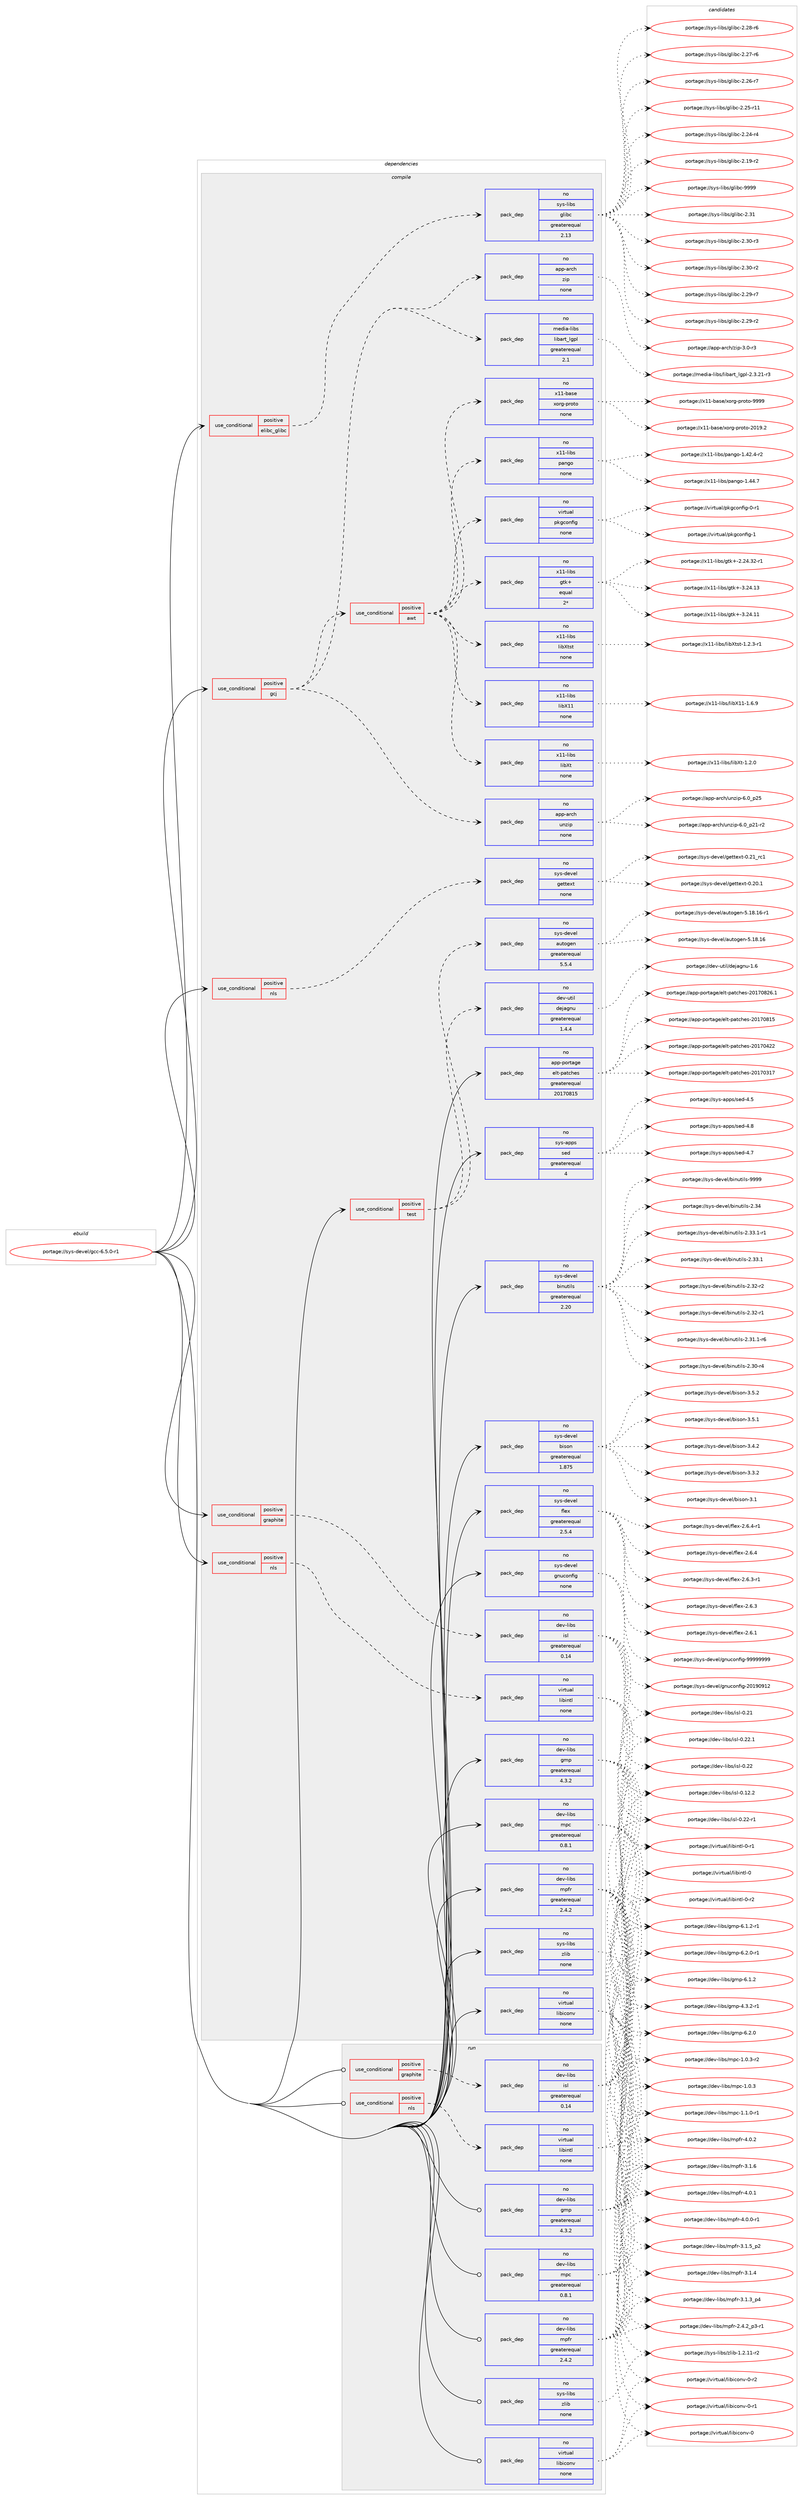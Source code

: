 digraph prolog {

# *************
# Graph options
# *************

newrank=true;
concentrate=true;
compound=true;
graph [rankdir=LR,fontname=Helvetica,fontsize=10,ranksep=1.5];#, ranksep=2.5, nodesep=0.2];
edge  [arrowhead=vee];
node  [fontname=Helvetica,fontsize=10];

# **********
# The ebuild
# **********

subgraph cluster_leftcol {
color=gray;
rank=same;
label=<<i>ebuild</i>>;
id [label="portage://sys-devel/gcc-6.5.0-r1", color=red, width=4, href="../sys-devel/gcc-6.5.0-r1.svg"];
}

# ****************
# The dependencies
# ****************

subgraph cluster_midcol {
color=gray;
label=<<i>dependencies</i>>;
subgraph cluster_compile {
fillcolor="#eeeeee";
style=filled;
label=<<i>compile</i>>;
subgraph cond10549 {
dependency52710 [label=<<TABLE BORDER="0" CELLBORDER="1" CELLSPACING="0" CELLPADDING="4"><TR><TD ROWSPAN="3" CELLPADDING="10">use_conditional</TD></TR><TR><TD>positive</TD></TR><TR><TD>elibc_glibc</TD></TR></TABLE>>, shape=none, color=red];
subgraph pack41032 {
dependency52711 [label=<<TABLE BORDER="0" CELLBORDER="1" CELLSPACING="0" CELLPADDING="4" WIDTH="220"><TR><TD ROWSPAN="6" CELLPADDING="30">pack_dep</TD></TR><TR><TD WIDTH="110">no</TD></TR><TR><TD>sys-libs</TD></TR><TR><TD>glibc</TD></TR><TR><TD>greaterequal</TD></TR><TR><TD>2.13</TD></TR></TABLE>>, shape=none, color=blue];
}
dependency52710:e -> dependency52711:w [weight=20,style="dashed",arrowhead="vee"];
}
id:e -> dependency52710:w [weight=20,style="solid",arrowhead="vee"];
subgraph cond10550 {
dependency52712 [label=<<TABLE BORDER="0" CELLBORDER="1" CELLSPACING="0" CELLPADDING="4"><TR><TD ROWSPAN="3" CELLPADDING="10">use_conditional</TD></TR><TR><TD>positive</TD></TR><TR><TD>gcj</TD></TR></TABLE>>, shape=none, color=red];
subgraph cond10551 {
dependency52713 [label=<<TABLE BORDER="0" CELLBORDER="1" CELLSPACING="0" CELLPADDING="4"><TR><TD ROWSPAN="3" CELLPADDING="10">use_conditional</TD></TR><TR><TD>positive</TD></TR><TR><TD>awt</TD></TR></TABLE>>, shape=none, color=red];
subgraph pack41033 {
dependency52714 [label=<<TABLE BORDER="0" CELLBORDER="1" CELLSPACING="0" CELLPADDING="4" WIDTH="220"><TR><TD ROWSPAN="6" CELLPADDING="30">pack_dep</TD></TR><TR><TD WIDTH="110">no</TD></TR><TR><TD>x11-base</TD></TR><TR><TD>xorg-proto</TD></TR><TR><TD>none</TD></TR><TR><TD></TD></TR></TABLE>>, shape=none, color=blue];
}
dependency52713:e -> dependency52714:w [weight=20,style="dashed",arrowhead="vee"];
subgraph pack41034 {
dependency52715 [label=<<TABLE BORDER="0" CELLBORDER="1" CELLSPACING="0" CELLPADDING="4" WIDTH="220"><TR><TD ROWSPAN="6" CELLPADDING="30">pack_dep</TD></TR><TR><TD WIDTH="110">no</TD></TR><TR><TD>x11-libs</TD></TR><TR><TD>libXt</TD></TR><TR><TD>none</TD></TR><TR><TD></TD></TR></TABLE>>, shape=none, color=blue];
}
dependency52713:e -> dependency52715:w [weight=20,style="dashed",arrowhead="vee"];
subgraph pack41035 {
dependency52716 [label=<<TABLE BORDER="0" CELLBORDER="1" CELLSPACING="0" CELLPADDING="4" WIDTH="220"><TR><TD ROWSPAN="6" CELLPADDING="30">pack_dep</TD></TR><TR><TD WIDTH="110">no</TD></TR><TR><TD>x11-libs</TD></TR><TR><TD>libX11</TD></TR><TR><TD>none</TD></TR><TR><TD></TD></TR></TABLE>>, shape=none, color=blue];
}
dependency52713:e -> dependency52716:w [weight=20,style="dashed",arrowhead="vee"];
subgraph pack41036 {
dependency52717 [label=<<TABLE BORDER="0" CELLBORDER="1" CELLSPACING="0" CELLPADDING="4" WIDTH="220"><TR><TD ROWSPAN="6" CELLPADDING="30">pack_dep</TD></TR><TR><TD WIDTH="110">no</TD></TR><TR><TD>x11-libs</TD></TR><TR><TD>libXtst</TD></TR><TR><TD>none</TD></TR><TR><TD></TD></TR></TABLE>>, shape=none, color=blue];
}
dependency52713:e -> dependency52717:w [weight=20,style="dashed",arrowhead="vee"];
subgraph pack41037 {
dependency52718 [label=<<TABLE BORDER="0" CELLBORDER="1" CELLSPACING="0" CELLPADDING="4" WIDTH="220"><TR><TD ROWSPAN="6" CELLPADDING="30">pack_dep</TD></TR><TR><TD WIDTH="110">no</TD></TR><TR><TD>x11-libs</TD></TR><TR><TD>gtk+</TD></TR><TR><TD>equal</TD></TR><TR><TD>2*</TD></TR></TABLE>>, shape=none, color=blue];
}
dependency52713:e -> dependency52718:w [weight=20,style="dashed",arrowhead="vee"];
subgraph pack41038 {
dependency52719 [label=<<TABLE BORDER="0" CELLBORDER="1" CELLSPACING="0" CELLPADDING="4" WIDTH="220"><TR><TD ROWSPAN="6" CELLPADDING="30">pack_dep</TD></TR><TR><TD WIDTH="110">no</TD></TR><TR><TD>virtual</TD></TR><TR><TD>pkgconfig</TD></TR><TR><TD>none</TD></TR><TR><TD></TD></TR></TABLE>>, shape=none, color=blue];
}
dependency52713:e -> dependency52719:w [weight=20,style="dashed",arrowhead="vee"];
subgraph pack41039 {
dependency52720 [label=<<TABLE BORDER="0" CELLBORDER="1" CELLSPACING="0" CELLPADDING="4" WIDTH="220"><TR><TD ROWSPAN="6" CELLPADDING="30">pack_dep</TD></TR><TR><TD WIDTH="110">no</TD></TR><TR><TD>x11-libs</TD></TR><TR><TD>pango</TD></TR><TR><TD>none</TD></TR><TR><TD></TD></TR></TABLE>>, shape=none, color=blue];
}
dependency52713:e -> dependency52720:w [weight=20,style="dashed",arrowhead="vee"];
}
dependency52712:e -> dependency52713:w [weight=20,style="dashed",arrowhead="vee"];
subgraph pack41040 {
dependency52721 [label=<<TABLE BORDER="0" CELLBORDER="1" CELLSPACING="0" CELLPADDING="4" WIDTH="220"><TR><TD ROWSPAN="6" CELLPADDING="30">pack_dep</TD></TR><TR><TD WIDTH="110">no</TD></TR><TR><TD>media-libs</TD></TR><TR><TD>libart_lgpl</TD></TR><TR><TD>greaterequal</TD></TR><TR><TD>2.1</TD></TR></TABLE>>, shape=none, color=blue];
}
dependency52712:e -> dependency52721:w [weight=20,style="dashed",arrowhead="vee"];
subgraph pack41041 {
dependency52722 [label=<<TABLE BORDER="0" CELLBORDER="1" CELLSPACING="0" CELLPADDING="4" WIDTH="220"><TR><TD ROWSPAN="6" CELLPADDING="30">pack_dep</TD></TR><TR><TD WIDTH="110">no</TD></TR><TR><TD>app-arch</TD></TR><TR><TD>zip</TD></TR><TR><TD>none</TD></TR><TR><TD></TD></TR></TABLE>>, shape=none, color=blue];
}
dependency52712:e -> dependency52722:w [weight=20,style="dashed",arrowhead="vee"];
subgraph pack41042 {
dependency52723 [label=<<TABLE BORDER="0" CELLBORDER="1" CELLSPACING="0" CELLPADDING="4" WIDTH="220"><TR><TD ROWSPAN="6" CELLPADDING="30">pack_dep</TD></TR><TR><TD WIDTH="110">no</TD></TR><TR><TD>app-arch</TD></TR><TR><TD>unzip</TD></TR><TR><TD>none</TD></TR><TR><TD></TD></TR></TABLE>>, shape=none, color=blue];
}
dependency52712:e -> dependency52723:w [weight=20,style="dashed",arrowhead="vee"];
}
id:e -> dependency52712:w [weight=20,style="solid",arrowhead="vee"];
subgraph cond10552 {
dependency52724 [label=<<TABLE BORDER="0" CELLBORDER="1" CELLSPACING="0" CELLPADDING="4"><TR><TD ROWSPAN="3" CELLPADDING="10">use_conditional</TD></TR><TR><TD>positive</TD></TR><TR><TD>graphite</TD></TR></TABLE>>, shape=none, color=red];
subgraph pack41043 {
dependency52725 [label=<<TABLE BORDER="0" CELLBORDER="1" CELLSPACING="0" CELLPADDING="4" WIDTH="220"><TR><TD ROWSPAN="6" CELLPADDING="30">pack_dep</TD></TR><TR><TD WIDTH="110">no</TD></TR><TR><TD>dev-libs</TD></TR><TR><TD>isl</TD></TR><TR><TD>greaterequal</TD></TR><TR><TD>0.14</TD></TR></TABLE>>, shape=none, color=blue];
}
dependency52724:e -> dependency52725:w [weight=20,style="dashed",arrowhead="vee"];
}
id:e -> dependency52724:w [weight=20,style="solid",arrowhead="vee"];
subgraph cond10553 {
dependency52726 [label=<<TABLE BORDER="0" CELLBORDER="1" CELLSPACING="0" CELLPADDING="4"><TR><TD ROWSPAN="3" CELLPADDING="10">use_conditional</TD></TR><TR><TD>positive</TD></TR><TR><TD>nls</TD></TR></TABLE>>, shape=none, color=red];
subgraph pack41044 {
dependency52727 [label=<<TABLE BORDER="0" CELLBORDER="1" CELLSPACING="0" CELLPADDING="4" WIDTH="220"><TR><TD ROWSPAN="6" CELLPADDING="30">pack_dep</TD></TR><TR><TD WIDTH="110">no</TD></TR><TR><TD>sys-devel</TD></TR><TR><TD>gettext</TD></TR><TR><TD>none</TD></TR><TR><TD></TD></TR></TABLE>>, shape=none, color=blue];
}
dependency52726:e -> dependency52727:w [weight=20,style="dashed",arrowhead="vee"];
}
id:e -> dependency52726:w [weight=20,style="solid",arrowhead="vee"];
subgraph cond10554 {
dependency52728 [label=<<TABLE BORDER="0" CELLBORDER="1" CELLSPACING="0" CELLPADDING="4"><TR><TD ROWSPAN="3" CELLPADDING="10">use_conditional</TD></TR><TR><TD>positive</TD></TR><TR><TD>nls</TD></TR></TABLE>>, shape=none, color=red];
subgraph pack41045 {
dependency52729 [label=<<TABLE BORDER="0" CELLBORDER="1" CELLSPACING="0" CELLPADDING="4" WIDTH="220"><TR><TD ROWSPAN="6" CELLPADDING="30">pack_dep</TD></TR><TR><TD WIDTH="110">no</TD></TR><TR><TD>virtual</TD></TR><TR><TD>libintl</TD></TR><TR><TD>none</TD></TR><TR><TD></TD></TR></TABLE>>, shape=none, color=blue];
}
dependency52728:e -> dependency52729:w [weight=20,style="dashed",arrowhead="vee"];
}
id:e -> dependency52728:w [weight=20,style="solid",arrowhead="vee"];
subgraph cond10555 {
dependency52730 [label=<<TABLE BORDER="0" CELLBORDER="1" CELLSPACING="0" CELLPADDING="4"><TR><TD ROWSPAN="3" CELLPADDING="10">use_conditional</TD></TR><TR><TD>positive</TD></TR><TR><TD>test</TD></TR></TABLE>>, shape=none, color=red];
subgraph pack41046 {
dependency52731 [label=<<TABLE BORDER="0" CELLBORDER="1" CELLSPACING="0" CELLPADDING="4" WIDTH="220"><TR><TD ROWSPAN="6" CELLPADDING="30">pack_dep</TD></TR><TR><TD WIDTH="110">no</TD></TR><TR><TD>dev-util</TD></TR><TR><TD>dejagnu</TD></TR><TR><TD>greaterequal</TD></TR><TR><TD>1.4.4</TD></TR></TABLE>>, shape=none, color=blue];
}
dependency52730:e -> dependency52731:w [weight=20,style="dashed",arrowhead="vee"];
subgraph pack41047 {
dependency52732 [label=<<TABLE BORDER="0" CELLBORDER="1" CELLSPACING="0" CELLPADDING="4" WIDTH="220"><TR><TD ROWSPAN="6" CELLPADDING="30">pack_dep</TD></TR><TR><TD WIDTH="110">no</TD></TR><TR><TD>sys-devel</TD></TR><TR><TD>autogen</TD></TR><TR><TD>greaterequal</TD></TR><TR><TD>5.5.4</TD></TR></TABLE>>, shape=none, color=blue];
}
dependency52730:e -> dependency52732:w [weight=20,style="dashed",arrowhead="vee"];
}
id:e -> dependency52730:w [weight=20,style="solid",arrowhead="vee"];
subgraph pack41048 {
dependency52733 [label=<<TABLE BORDER="0" CELLBORDER="1" CELLSPACING="0" CELLPADDING="4" WIDTH="220"><TR><TD ROWSPAN="6" CELLPADDING="30">pack_dep</TD></TR><TR><TD WIDTH="110">no</TD></TR><TR><TD>app-portage</TD></TR><TR><TD>elt-patches</TD></TR><TR><TD>greaterequal</TD></TR><TR><TD>20170815</TD></TR></TABLE>>, shape=none, color=blue];
}
id:e -> dependency52733:w [weight=20,style="solid",arrowhead="vee"];
subgraph pack41049 {
dependency52734 [label=<<TABLE BORDER="0" CELLBORDER="1" CELLSPACING="0" CELLPADDING="4" WIDTH="220"><TR><TD ROWSPAN="6" CELLPADDING="30">pack_dep</TD></TR><TR><TD WIDTH="110">no</TD></TR><TR><TD>dev-libs</TD></TR><TR><TD>gmp</TD></TR><TR><TD>greaterequal</TD></TR><TR><TD>4.3.2</TD></TR></TABLE>>, shape=none, color=blue];
}
id:e -> dependency52734:w [weight=20,style="solid",arrowhead="vee"];
subgraph pack41050 {
dependency52735 [label=<<TABLE BORDER="0" CELLBORDER="1" CELLSPACING="0" CELLPADDING="4" WIDTH="220"><TR><TD ROWSPAN="6" CELLPADDING="30">pack_dep</TD></TR><TR><TD WIDTH="110">no</TD></TR><TR><TD>dev-libs</TD></TR><TR><TD>mpc</TD></TR><TR><TD>greaterequal</TD></TR><TR><TD>0.8.1</TD></TR></TABLE>>, shape=none, color=blue];
}
id:e -> dependency52735:w [weight=20,style="solid",arrowhead="vee"];
subgraph pack41051 {
dependency52736 [label=<<TABLE BORDER="0" CELLBORDER="1" CELLSPACING="0" CELLPADDING="4" WIDTH="220"><TR><TD ROWSPAN="6" CELLPADDING="30">pack_dep</TD></TR><TR><TD WIDTH="110">no</TD></TR><TR><TD>dev-libs</TD></TR><TR><TD>mpfr</TD></TR><TR><TD>greaterequal</TD></TR><TR><TD>2.4.2</TD></TR></TABLE>>, shape=none, color=blue];
}
id:e -> dependency52736:w [weight=20,style="solid",arrowhead="vee"];
subgraph pack41052 {
dependency52737 [label=<<TABLE BORDER="0" CELLBORDER="1" CELLSPACING="0" CELLPADDING="4" WIDTH="220"><TR><TD ROWSPAN="6" CELLPADDING="30">pack_dep</TD></TR><TR><TD WIDTH="110">no</TD></TR><TR><TD>sys-apps</TD></TR><TR><TD>sed</TD></TR><TR><TD>greaterequal</TD></TR><TR><TD>4</TD></TR></TABLE>>, shape=none, color=blue];
}
id:e -> dependency52737:w [weight=20,style="solid",arrowhead="vee"];
subgraph pack41053 {
dependency52738 [label=<<TABLE BORDER="0" CELLBORDER="1" CELLSPACING="0" CELLPADDING="4" WIDTH="220"><TR><TD ROWSPAN="6" CELLPADDING="30">pack_dep</TD></TR><TR><TD WIDTH="110">no</TD></TR><TR><TD>sys-devel</TD></TR><TR><TD>binutils</TD></TR><TR><TD>greaterequal</TD></TR><TR><TD>2.20</TD></TR></TABLE>>, shape=none, color=blue];
}
id:e -> dependency52738:w [weight=20,style="solid",arrowhead="vee"];
subgraph pack41054 {
dependency52739 [label=<<TABLE BORDER="0" CELLBORDER="1" CELLSPACING="0" CELLPADDING="4" WIDTH="220"><TR><TD ROWSPAN="6" CELLPADDING="30">pack_dep</TD></TR><TR><TD WIDTH="110">no</TD></TR><TR><TD>sys-devel</TD></TR><TR><TD>bison</TD></TR><TR><TD>greaterequal</TD></TR><TR><TD>1.875</TD></TR></TABLE>>, shape=none, color=blue];
}
id:e -> dependency52739:w [weight=20,style="solid",arrowhead="vee"];
subgraph pack41055 {
dependency52740 [label=<<TABLE BORDER="0" CELLBORDER="1" CELLSPACING="0" CELLPADDING="4" WIDTH="220"><TR><TD ROWSPAN="6" CELLPADDING="30">pack_dep</TD></TR><TR><TD WIDTH="110">no</TD></TR><TR><TD>sys-devel</TD></TR><TR><TD>flex</TD></TR><TR><TD>greaterequal</TD></TR><TR><TD>2.5.4</TD></TR></TABLE>>, shape=none, color=blue];
}
id:e -> dependency52740:w [weight=20,style="solid",arrowhead="vee"];
subgraph pack41056 {
dependency52741 [label=<<TABLE BORDER="0" CELLBORDER="1" CELLSPACING="0" CELLPADDING="4" WIDTH="220"><TR><TD ROWSPAN="6" CELLPADDING="30">pack_dep</TD></TR><TR><TD WIDTH="110">no</TD></TR><TR><TD>sys-devel</TD></TR><TR><TD>gnuconfig</TD></TR><TR><TD>none</TD></TR><TR><TD></TD></TR></TABLE>>, shape=none, color=blue];
}
id:e -> dependency52741:w [weight=20,style="solid",arrowhead="vee"];
subgraph pack41057 {
dependency52742 [label=<<TABLE BORDER="0" CELLBORDER="1" CELLSPACING="0" CELLPADDING="4" WIDTH="220"><TR><TD ROWSPAN="6" CELLPADDING="30">pack_dep</TD></TR><TR><TD WIDTH="110">no</TD></TR><TR><TD>sys-libs</TD></TR><TR><TD>zlib</TD></TR><TR><TD>none</TD></TR><TR><TD></TD></TR></TABLE>>, shape=none, color=blue];
}
id:e -> dependency52742:w [weight=20,style="solid",arrowhead="vee"];
subgraph pack41058 {
dependency52743 [label=<<TABLE BORDER="0" CELLBORDER="1" CELLSPACING="0" CELLPADDING="4" WIDTH="220"><TR><TD ROWSPAN="6" CELLPADDING="30">pack_dep</TD></TR><TR><TD WIDTH="110">no</TD></TR><TR><TD>virtual</TD></TR><TR><TD>libiconv</TD></TR><TR><TD>none</TD></TR><TR><TD></TD></TR></TABLE>>, shape=none, color=blue];
}
id:e -> dependency52743:w [weight=20,style="solid",arrowhead="vee"];
}
subgraph cluster_compileandrun {
fillcolor="#eeeeee";
style=filled;
label=<<i>compile and run</i>>;
}
subgraph cluster_run {
fillcolor="#eeeeee";
style=filled;
label=<<i>run</i>>;
subgraph cond10556 {
dependency52744 [label=<<TABLE BORDER="0" CELLBORDER="1" CELLSPACING="0" CELLPADDING="4"><TR><TD ROWSPAN="3" CELLPADDING="10">use_conditional</TD></TR><TR><TD>positive</TD></TR><TR><TD>graphite</TD></TR></TABLE>>, shape=none, color=red];
subgraph pack41059 {
dependency52745 [label=<<TABLE BORDER="0" CELLBORDER="1" CELLSPACING="0" CELLPADDING="4" WIDTH="220"><TR><TD ROWSPAN="6" CELLPADDING="30">pack_dep</TD></TR><TR><TD WIDTH="110">no</TD></TR><TR><TD>dev-libs</TD></TR><TR><TD>isl</TD></TR><TR><TD>greaterequal</TD></TR><TR><TD>0.14</TD></TR></TABLE>>, shape=none, color=blue];
}
dependency52744:e -> dependency52745:w [weight=20,style="dashed",arrowhead="vee"];
}
id:e -> dependency52744:w [weight=20,style="solid",arrowhead="odot"];
subgraph cond10557 {
dependency52746 [label=<<TABLE BORDER="0" CELLBORDER="1" CELLSPACING="0" CELLPADDING="4"><TR><TD ROWSPAN="3" CELLPADDING="10">use_conditional</TD></TR><TR><TD>positive</TD></TR><TR><TD>nls</TD></TR></TABLE>>, shape=none, color=red];
subgraph pack41060 {
dependency52747 [label=<<TABLE BORDER="0" CELLBORDER="1" CELLSPACING="0" CELLPADDING="4" WIDTH="220"><TR><TD ROWSPAN="6" CELLPADDING="30">pack_dep</TD></TR><TR><TD WIDTH="110">no</TD></TR><TR><TD>virtual</TD></TR><TR><TD>libintl</TD></TR><TR><TD>none</TD></TR><TR><TD></TD></TR></TABLE>>, shape=none, color=blue];
}
dependency52746:e -> dependency52747:w [weight=20,style="dashed",arrowhead="vee"];
}
id:e -> dependency52746:w [weight=20,style="solid",arrowhead="odot"];
subgraph pack41061 {
dependency52748 [label=<<TABLE BORDER="0" CELLBORDER="1" CELLSPACING="0" CELLPADDING="4" WIDTH="220"><TR><TD ROWSPAN="6" CELLPADDING="30">pack_dep</TD></TR><TR><TD WIDTH="110">no</TD></TR><TR><TD>dev-libs</TD></TR><TR><TD>gmp</TD></TR><TR><TD>greaterequal</TD></TR><TR><TD>4.3.2</TD></TR></TABLE>>, shape=none, color=blue];
}
id:e -> dependency52748:w [weight=20,style="solid",arrowhead="odot"];
subgraph pack41062 {
dependency52749 [label=<<TABLE BORDER="0" CELLBORDER="1" CELLSPACING="0" CELLPADDING="4" WIDTH="220"><TR><TD ROWSPAN="6" CELLPADDING="30">pack_dep</TD></TR><TR><TD WIDTH="110">no</TD></TR><TR><TD>dev-libs</TD></TR><TR><TD>mpc</TD></TR><TR><TD>greaterequal</TD></TR><TR><TD>0.8.1</TD></TR></TABLE>>, shape=none, color=blue];
}
id:e -> dependency52749:w [weight=20,style="solid",arrowhead="odot"];
subgraph pack41063 {
dependency52750 [label=<<TABLE BORDER="0" CELLBORDER="1" CELLSPACING="0" CELLPADDING="4" WIDTH="220"><TR><TD ROWSPAN="6" CELLPADDING="30">pack_dep</TD></TR><TR><TD WIDTH="110">no</TD></TR><TR><TD>dev-libs</TD></TR><TR><TD>mpfr</TD></TR><TR><TD>greaterequal</TD></TR><TR><TD>2.4.2</TD></TR></TABLE>>, shape=none, color=blue];
}
id:e -> dependency52750:w [weight=20,style="solid",arrowhead="odot"];
subgraph pack41064 {
dependency52751 [label=<<TABLE BORDER="0" CELLBORDER="1" CELLSPACING="0" CELLPADDING="4" WIDTH="220"><TR><TD ROWSPAN="6" CELLPADDING="30">pack_dep</TD></TR><TR><TD WIDTH="110">no</TD></TR><TR><TD>sys-libs</TD></TR><TR><TD>zlib</TD></TR><TR><TD>none</TD></TR><TR><TD></TD></TR></TABLE>>, shape=none, color=blue];
}
id:e -> dependency52751:w [weight=20,style="solid",arrowhead="odot"];
subgraph pack41065 {
dependency52752 [label=<<TABLE BORDER="0" CELLBORDER="1" CELLSPACING="0" CELLPADDING="4" WIDTH="220"><TR><TD ROWSPAN="6" CELLPADDING="30">pack_dep</TD></TR><TR><TD WIDTH="110">no</TD></TR><TR><TD>virtual</TD></TR><TR><TD>libiconv</TD></TR><TR><TD>none</TD></TR><TR><TD></TD></TR></TABLE>>, shape=none, color=blue];
}
id:e -> dependency52752:w [weight=20,style="solid",arrowhead="odot"];
}
}

# **************
# The candidates
# **************

subgraph cluster_choices {
rank=same;
color=gray;
label=<<i>candidates</i>>;

subgraph choice41032 {
color=black;
nodesep=1;
choice11512111545108105981154710310810598994557575757 [label="portage://sys-libs/glibc-9999", color=red, width=4,href="../sys-libs/glibc-9999.svg"];
choice11512111545108105981154710310810598994550465149 [label="portage://sys-libs/glibc-2.31", color=red, width=4,href="../sys-libs/glibc-2.31.svg"];
choice115121115451081059811547103108105989945504651484511451 [label="portage://sys-libs/glibc-2.30-r3", color=red, width=4,href="../sys-libs/glibc-2.30-r3.svg"];
choice115121115451081059811547103108105989945504651484511450 [label="portage://sys-libs/glibc-2.30-r2", color=red, width=4,href="../sys-libs/glibc-2.30-r2.svg"];
choice115121115451081059811547103108105989945504650574511455 [label="portage://sys-libs/glibc-2.29-r7", color=red, width=4,href="../sys-libs/glibc-2.29-r7.svg"];
choice115121115451081059811547103108105989945504650574511450 [label="portage://sys-libs/glibc-2.29-r2", color=red, width=4,href="../sys-libs/glibc-2.29-r2.svg"];
choice115121115451081059811547103108105989945504650564511454 [label="portage://sys-libs/glibc-2.28-r6", color=red, width=4,href="../sys-libs/glibc-2.28-r6.svg"];
choice115121115451081059811547103108105989945504650554511454 [label="portage://sys-libs/glibc-2.27-r6", color=red, width=4,href="../sys-libs/glibc-2.27-r6.svg"];
choice115121115451081059811547103108105989945504650544511455 [label="portage://sys-libs/glibc-2.26-r7", color=red, width=4,href="../sys-libs/glibc-2.26-r7.svg"];
choice11512111545108105981154710310810598994550465053451144949 [label="portage://sys-libs/glibc-2.25-r11", color=red, width=4,href="../sys-libs/glibc-2.25-r11.svg"];
choice115121115451081059811547103108105989945504650524511452 [label="portage://sys-libs/glibc-2.24-r4", color=red, width=4,href="../sys-libs/glibc-2.24-r4.svg"];
choice115121115451081059811547103108105989945504649574511450 [label="portage://sys-libs/glibc-2.19-r2", color=red, width=4,href="../sys-libs/glibc-2.19-r2.svg"];
dependency52711:e -> choice11512111545108105981154710310810598994557575757:w [style=dotted,weight="100"];
dependency52711:e -> choice11512111545108105981154710310810598994550465149:w [style=dotted,weight="100"];
dependency52711:e -> choice115121115451081059811547103108105989945504651484511451:w [style=dotted,weight="100"];
dependency52711:e -> choice115121115451081059811547103108105989945504651484511450:w [style=dotted,weight="100"];
dependency52711:e -> choice115121115451081059811547103108105989945504650574511455:w [style=dotted,weight="100"];
dependency52711:e -> choice115121115451081059811547103108105989945504650574511450:w [style=dotted,weight="100"];
dependency52711:e -> choice115121115451081059811547103108105989945504650564511454:w [style=dotted,weight="100"];
dependency52711:e -> choice115121115451081059811547103108105989945504650554511454:w [style=dotted,weight="100"];
dependency52711:e -> choice115121115451081059811547103108105989945504650544511455:w [style=dotted,weight="100"];
dependency52711:e -> choice11512111545108105981154710310810598994550465053451144949:w [style=dotted,weight="100"];
dependency52711:e -> choice115121115451081059811547103108105989945504650524511452:w [style=dotted,weight="100"];
dependency52711:e -> choice115121115451081059811547103108105989945504649574511450:w [style=dotted,weight="100"];
}
subgraph choice41033 {
color=black;
nodesep=1;
choice120494945989711510147120111114103451121141111161114557575757 [label="portage://x11-base/xorg-proto-9999", color=red, width=4,href="../x11-base/xorg-proto-9999.svg"];
choice1204949459897115101471201111141034511211411111611145504849574650 [label="portage://x11-base/xorg-proto-2019.2", color=red, width=4,href="../x11-base/xorg-proto-2019.2.svg"];
dependency52714:e -> choice120494945989711510147120111114103451121141111161114557575757:w [style=dotted,weight="100"];
dependency52714:e -> choice1204949459897115101471201111141034511211411111611145504849574650:w [style=dotted,weight="100"];
}
subgraph choice41034 {
color=black;
nodesep=1;
choice12049494510810598115471081059888116454946504648 [label="portage://x11-libs/libXt-1.2.0", color=red, width=4,href="../x11-libs/libXt-1.2.0.svg"];
dependency52715:e -> choice12049494510810598115471081059888116454946504648:w [style=dotted,weight="100"];
}
subgraph choice41035 {
color=black;
nodesep=1;
choice120494945108105981154710810598884949454946544657 [label="portage://x11-libs/libX11-1.6.9", color=red, width=4,href="../x11-libs/libX11-1.6.9.svg"];
dependency52716:e -> choice120494945108105981154710810598884949454946544657:w [style=dotted,weight="100"];
}
subgraph choice41036 {
color=black;
nodesep=1;
choice120494945108105981154710810598881161151164549465046514511449 [label="portage://x11-libs/libXtst-1.2.3-r1", color=red, width=4,href="../x11-libs/libXtst-1.2.3-r1.svg"];
dependency52717:e -> choice120494945108105981154710810598881161151164549465046514511449:w [style=dotted,weight="100"];
}
subgraph choice41037 {
color=black;
nodesep=1;
choice1204949451081059811547103116107434551465052464951 [label="portage://x11-libs/gtk+-3.24.13", color=red, width=4,href="../x11-libs/gtk+-3.24.13.svg"];
choice1204949451081059811547103116107434551465052464949 [label="portage://x11-libs/gtk+-3.24.11", color=red, width=4,href="../x11-libs/gtk+-3.24.11.svg"];
choice12049494510810598115471031161074345504650524651504511449 [label="portage://x11-libs/gtk+-2.24.32-r1", color=red, width=4,href="../x11-libs/gtk+-2.24.32-r1.svg"];
dependency52718:e -> choice1204949451081059811547103116107434551465052464951:w [style=dotted,weight="100"];
dependency52718:e -> choice1204949451081059811547103116107434551465052464949:w [style=dotted,weight="100"];
dependency52718:e -> choice12049494510810598115471031161074345504650524651504511449:w [style=dotted,weight="100"];
}
subgraph choice41038 {
color=black;
nodesep=1;
choice1181051141161179710847112107103991111101021051034549 [label="portage://virtual/pkgconfig-1", color=red, width=4,href="../virtual/pkgconfig-1.svg"];
choice11810511411611797108471121071039911111010210510345484511449 [label="portage://virtual/pkgconfig-0-r1", color=red, width=4,href="../virtual/pkgconfig-0-r1.svg"];
dependency52719:e -> choice1181051141161179710847112107103991111101021051034549:w [style=dotted,weight="100"];
dependency52719:e -> choice11810511411611797108471121071039911111010210510345484511449:w [style=dotted,weight="100"];
}
subgraph choice41039 {
color=black;
nodesep=1;
choice12049494510810598115471129711010311145494652524655 [label="portage://x11-libs/pango-1.44.7", color=red, width=4,href="../x11-libs/pango-1.44.7.svg"];
choice120494945108105981154711297110103111454946525046524511450 [label="portage://x11-libs/pango-1.42.4-r2", color=red, width=4,href="../x11-libs/pango-1.42.4-r2.svg"];
dependency52720:e -> choice12049494510810598115471129711010311145494652524655:w [style=dotted,weight="100"];
dependency52720:e -> choice120494945108105981154711297110103111454946525046524511450:w [style=dotted,weight="100"];
}
subgraph choice41040 {
color=black;
nodesep=1;
choice10910110010597451081059811547108105989711411695108103112108455046514650494511451 [label="portage://media-libs/libart_lgpl-2.3.21-r3", color=red, width=4,href="../media-libs/libart_lgpl-2.3.21-r3.svg"];
dependency52721:e -> choice10910110010597451081059811547108105989711411695108103112108455046514650494511451:w [style=dotted,weight="100"];
}
subgraph choice41041 {
color=black;
nodesep=1;
choice9711211245971149910447122105112455146484511451 [label="portage://app-arch/zip-3.0-r3", color=red, width=4,href="../app-arch/zip-3.0-r3.svg"];
dependency52722:e -> choice9711211245971149910447122105112455146484511451:w [style=dotted,weight="100"];
}
subgraph choice41042 {
color=black;
nodesep=1;
choice971121124597114991044711711012210511245544648951125053 [label="portage://app-arch/unzip-6.0_p25", color=red, width=4,href="../app-arch/unzip-6.0_p25.svg"];
choice9711211245971149910447117110122105112455446489511250494511450 [label="portage://app-arch/unzip-6.0_p21-r2", color=red, width=4,href="../app-arch/unzip-6.0_p21-r2.svg"];
dependency52723:e -> choice971121124597114991044711711012210511245544648951125053:w [style=dotted,weight="100"];
dependency52723:e -> choice9711211245971149910447117110122105112455446489511250494511450:w [style=dotted,weight="100"];
}
subgraph choice41043 {
color=black;
nodesep=1;
choice10010111845108105981154710511510845484650504649 [label="portage://dev-libs/isl-0.22.1", color=red, width=4,href="../dev-libs/isl-0.22.1.svg"];
choice10010111845108105981154710511510845484650504511449 [label="portage://dev-libs/isl-0.22-r1", color=red, width=4,href="../dev-libs/isl-0.22-r1.svg"];
choice1001011184510810598115471051151084548465050 [label="portage://dev-libs/isl-0.22", color=red, width=4,href="../dev-libs/isl-0.22.svg"];
choice1001011184510810598115471051151084548465049 [label="portage://dev-libs/isl-0.21", color=red, width=4,href="../dev-libs/isl-0.21.svg"];
choice10010111845108105981154710511510845484649504650 [label="portage://dev-libs/isl-0.12.2", color=red, width=4,href="../dev-libs/isl-0.12.2.svg"];
dependency52725:e -> choice10010111845108105981154710511510845484650504649:w [style=dotted,weight="100"];
dependency52725:e -> choice10010111845108105981154710511510845484650504511449:w [style=dotted,weight="100"];
dependency52725:e -> choice1001011184510810598115471051151084548465050:w [style=dotted,weight="100"];
dependency52725:e -> choice1001011184510810598115471051151084548465049:w [style=dotted,weight="100"];
dependency52725:e -> choice10010111845108105981154710511510845484649504650:w [style=dotted,weight="100"];
}
subgraph choice41044 {
color=black;
nodesep=1;
choice11512111545100101118101108471031011161161011201164548465049951149949 [label="portage://sys-devel/gettext-0.21_rc1", color=red, width=4,href="../sys-devel/gettext-0.21_rc1.svg"];
choice115121115451001011181011084710310111611610112011645484650484649 [label="portage://sys-devel/gettext-0.20.1", color=red, width=4,href="../sys-devel/gettext-0.20.1.svg"];
dependency52727:e -> choice11512111545100101118101108471031011161161011201164548465049951149949:w [style=dotted,weight="100"];
dependency52727:e -> choice115121115451001011181011084710310111611610112011645484650484649:w [style=dotted,weight="100"];
}
subgraph choice41045 {
color=black;
nodesep=1;
choice11810511411611797108471081059810511011610845484511450 [label="portage://virtual/libintl-0-r2", color=red, width=4,href="../virtual/libintl-0-r2.svg"];
choice11810511411611797108471081059810511011610845484511449 [label="portage://virtual/libintl-0-r1", color=red, width=4,href="../virtual/libintl-0-r1.svg"];
choice1181051141161179710847108105981051101161084548 [label="portage://virtual/libintl-0", color=red, width=4,href="../virtual/libintl-0.svg"];
dependency52729:e -> choice11810511411611797108471081059810511011610845484511450:w [style=dotted,weight="100"];
dependency52729:e -> choice11810511411611797108471081059810511011610845484511449:w [style=dotted,weight="100"];
dependency52729:e -> choice1181051141161179710847108105981051101161084548:w [style=dotted,weight="100"];
}
subgraph choice41046 {
color=black;
nodesep=1;
choice10010111845117116105108471001011069710311011745494654 [label="portage://dev-util/dejagnu-1.6", color=red, width=4,href="../dev-util/dejagnu-1.6.svg"];
dependency52731:e -> choice10010111845117116105108471001011069710311011745494654:w [style=dotted,weight="100"];
}
subgraph choice41047 {
color=black;
nodesep=1;
choice11512111545100101118101108479711711611110310111045534649564649544511449 [label="portage://sys-devel/autogen-5.18.16-r1", color=red, width=4,href="../sys-devel/autogen-5.18.16-r1.svg"];
choice1151211154510010111810110847971171161111031011104553464956464954 [label="portage://sys-devel/autogen-5.18.16", color=red, width=4,href="../sys-devel/autogen-5.18.16.svg"];
dependency52732:e -> choice11512111545100101118101108479711711611110310111045534649564649544511449:w [style=dotted,weight="100"];
dependency52732:e -> choice1151211154510010111810110847971171161111031011104553464956464954:w [style=dotted,weight="100"];
}
subgraph choice41048 {
color=black;
nodesep=1;
choice971121124511211111411697103101471011081164511297116991041011154550484955485650544649 [label="portage://app-portage/elt-patches-20170826.1", color=red, width=4,href="../app-portage/elt-patches-20170826.1.svg"];
choice97112112451121111141169710310147101108116451129711699104101115455048495548564953 [label="portage://app-portage/elt-patches-20170815", color=red, width=4,href="../app-portage/elt-patches-20170815.svg"];
choice97112112451121111141169710310147101108116451129711699104101115455048495548525050 [label="portage://app-portage/elt-patches-20170422", color=red, width=4,href="../app-portage/elt-patches-20170422.svg"];
choice97112112451121111141169710310147101108116451129711699104101115455048495548514955 [label="portage://app-portage/elt-patches-20170317", color=red, width=4,href="../app-portage/elt-patches-20170317.svg"];
dependency52733:e -> choice971121124511211111411697103101471011081164511297116991041011154550484955485650544649:w [style=dotted,weight="100"];
dependency52733:e -> choice97112112451121111141169710310147101108116451129711699104101115455048495548564953:w [style=dotted,weight="100"];
dependency52733:e -> choice97112112451121111141169710310147101108116451129711699104101115455048495548525050:w [style=dotted,weight="100"];
dependency52733:e -> choice97112112451121111141169710310147101108116451129711699104101115455048495548514955:w [style=dotted,weight="100"];
}
subgraph choice41049 {
color=black;
nodesep=1;
choice1001011184510810598115471031091124554465046484511449 [label="portage://dev-libs/gmp-6.2.0-r1", color=red, width=4,href="../dev-libs/gmp-6.2.0-r1.svg"];
choice100101118451081059811547103109112455446504648 [label="portage://dev-libs/gmp-6.2.0", color=red, width=4,href="../dev-libs/gmp-6.2.0.svg"];
choice1001011184510810598115471031091124554464946504511449 [label="portage://dev-libs/gmp-6.1.2-r1", color=red, width=4,href="../dev-libs/gmp-6.1.2-r1.svg"];
choice100101118451081059811547103109112455446494650 [label="portage://dev-libs/gmp-6.1.2", color=red, width=4,href="../dev-libs/gmp-6.1.2.svg"];
choice1001011184510810598115471031091124552465146504511449 [label="portage://dev-libs/gmp-4.3.2-r1", color=red, width=4,href="../dev-libs/gmp-4.3.2-r1.svg"];
dependency52734:e -> choice1001011184510810598115471031091124554465046484511449:w [style=dotted,weight="100"];
dependency52734:e -> choice100101118451081059811547103109112455446504648:w [style=dotted,weight="100"];
dependency52734:e -> choice1001011184510810598115471031091124554464946504511449:w [style=dotted,weight="100"];
dependency52734:e -> choice100101118451081059811547103109112455446494650:w [style=dotted,weight="100"];
dependency52734:e -> choice1001011184510810598115471031091124552465146504511449:w [style=dotted,weight="100"];
}
subgraph choice41050 {
color=black;
nodesep=1;
choice100101118451081059811547109112994549464946484511449 [label="portage://dev-libs/mpc-1.1.0-r1", color=red, width=4,href="../dev-libs/mpc-1.1.0-r1.svg"];
choice100101118451081059811547109112994549464846514511450 [label="portage://dev-libs/mpc-1.0.3-r2", color=red, width=4,href="../dev-libs/mpc-1.0.3-r2.svg"];
choice10010111845108105981154710911299454946484651 [label="portage://dev-libs/mpc-1.0.3", color=red, width=4,href="../dev-libs/mpc-1.0.3.svg"];
dependency52735:e -> choice100101118451081059811547109112994549464946484511449:w [style=dotted,weight="100"];
dependency52735:e -> choice100101118451081059811547109112994549464846514511450:w [style=dotted,weight="100"];
dependency52735:e -> choice10010111845108105981154710911299454946484651:w [style=dotted,weight="100"];
}
subgraph choice41051 {
color=black;
nodesep=1;
choice100101118451081059811547109112102114455246484650 [label="portage://dev-libs/mpfr-4.0.2", color=red, width=4,href="../dev-libs/mpfr-4.0.2.svg"];
choice100101118451081059811547109112102114455246484649 [label="portage://dev-libs/mpfr-4.0.1", color=red, width=4,href="../dev-libs/mpfr-4.0.1.svg"];
choice1001011184510810598115471091121021144552464846484511449 [label="portage://dev-libs/mpfr-4.0.0-r1", color=red, width=4,href="../dev-libs/mpfr-4.0.0-r1.svg"];
choice100101118451081059811547109112102114455146494654 [label="portage://dev-libs/mpfr-3.1.6", color=red, width=4,href="../dev-libs/mpfr-3.1.6.svg"];
choice1001011184510810598115471091121021144551464946539511250 [label="portage://dev-libs/mpfr-3.1.5_p2", color=red, width=4,href="../dev-libs/mpfr-3.1.5_p2.svg"];
choice100101118451081059811547109112102114455146494652 [label="portage://dev-libs/mpfr-3.1.4", color=red, width=4,href="../dev-libs/mpfr-3.1.4.svg"];
choice1001011184510810598115471091121021144551464946519511252 [label="portage://dev-libs/mpfr-3.1.3_p4", color=red, width=4,href="../dev-libs/mpfr-3.1.3_p4.svg"];
choice10010111845108105981154710911210211445504652465095112514511449 [label="portage://dev-libs/mpfr-2.4.2_p3-r1", color=red, width=4,href="../dev-libs/mpfr-2.4.2_p3-r1.svg"];
dependency52736:e -> choice100101118451081059811547109112102114455246484650:w [style=dotted,weight="100"];
dependency52736:e -> choice100101118451081059811547109112102114455246484649:w [style=dotted,weight="100"];
dependency52736:e -> choice1001011184510810598115471091121021144552464846484511449:w [style=dotted,weight="100"];
dependency52736:e -> choice100101118451081059811547109112102114455146494654:w [style=dotted,weight="100"];
dependency52736:e -> choice1001011184510810598115471091121021144551464946539511250:w [style=dotted,weight="100"];
dependency52736:e -> choice100101118451081059811547109112102114455146494652:w [style=dotted,weight="100"];
dependency52736:e -> choice1001011184510810598115471091121021144551464946519511252:w [style=dotted,weight="100"];
dependency52736:e -> choice10010111845108105981154710911210211445504652465095112514511449:w [style=dotted,weight="100"];
}
subgraph choice41052 {
color=black;
nodesep=1;
choice11512111545971121121154711510110045524656 [label="portage://sys-apps/sed-4.8", color=red, width=4,href="../sys-apps/sed-4.8.svg"];
choice11512111545971121121154711510110045524655 [label="portage://sys-apps/sed-4.7", color=red, width=4,href="../sys-apps/sed-4.7.svg"];
choice11512111545971121121154711510110045524653 [label="portage://sys-apps/sed-4.5", color=red, width=4,href="../sys-apps/sed-4.5.svg"];
dependency52737:e -> choice11512111545971121121154711510110045524656:w [style=dotted,weight="100"];
dependency52737:e -> choice11512111545971121121154711510110045524655:w [style=dotted,weight="100"];
dependency52737:e -> choice11512111545971121121154711510110045524653:w [style=dotted,weight="100"];
}
subgraph choice41053 {
color=black;
nodesep=1;
choice1151211154510010111810110847981051101171161051081154557575757 [label="portage://sys-devel/binutils-9999", color=red, width=4,href="../sys-devel/binutils-9999.svg"];
choice1151211154510010111810110847981051101171161051081154550465152 [label="portage://sys-devel/binutils-2.34", color=red, width=4,href="../sys-devel/binutils-2.34.svg"];
choice115121115451001011181011084798105110117116105108115455046515146494511449 [label="portage://sys-devel/binutils-2.33.1-r1", color=red, width=4,href="../sys-devel/binutils-2.33.1-r1.svg"];
choice11512111545100101118101108479810511011711610510811545504651514649 [label="portage://sys-devel/binutils-2.33.1", color=red, width=4,href="../sys-devel/binutils-2.33.1.svg"];
choice11512111545100101118101108479810511011711610510811545504651504511450 [label="portage://sys-devel/binutils-2.32-r2", color=red, width=4,href="../sys-devel/binutils-2.32-r2.svg"];
choice11512111545100101118101108479810511011711610510811545504651504511449 [label="portage://sys-devel/binutils-2.32-r1", color=red, width=4,href="../sys-devel/binutils-2.32-r1.svg"];
choice115121115451001011181011084798105110117116105108115455046514946494511454 [label="portage://sys-devel/binutils-2.31.1-r6", color=red, width=4,href="../sys-devel/binutils-2.31.1-r6.svg"];
choice11512111545100101118101108479810511011711610510811545504651484511452 [label="portage://sys-devel/binutils-2.30-r4", color=red, width=4,href="../sys-devel/binutils-2.30-r4.svg"];
dependency52738:e -> choice1151211154510010111810110847981051101171161051081154557575757:w [style=dotted,weight="100"];
dependency52738:e -> choice1151211154510010111810110847981051101171161051081154550465152:w [style=dotted,weight="100"];
dependency52738:e -> choice115121115451001011181011084798105110117116105108115455046515146494511449:w [style=dotted,weight="100"];
dependency52738:e -> choice11512111545100101118101108479810511011711610510811545504651514649:w [style=dotted,weight="100"];
dependency52738:e -> choice11512111545100101118101108479810511011711610510811545504651504511450:w [style=dotted,weight="100"];
dependency52738:e -> choice11512111545100101118101108479810511011711610510811545504651504511449:w [style=dotted,weight="100"];
dependency52738:e -> choice115121115451001011181011084798105110117116105108115455046514946494511454:w [style=dotted,weight="100"];
dependency52738:e -> choice11512111545100101118101108479810511011711610510811545504651484511452:w [style=dotted,weight="100"];
}
subgraph choice41054 {
color=black;
nodesep=1;
choice115121115451001011181011084798105115111110455146534650 [label="portage://sys-devel/bison-3.5.2", color=red, width=4,href="../sys-devel/bison-3.5.2.svg"];
choice115121115451001011181011084798105115111110455146534649 [label="portage://sys-devel/bison-3.5.1", color=red, width=4,href="../sys-devel/bison-3.5.1.svg"];
choice115121115451001011181011084798105115111110455146524650 [label="portage://sys-devel/bison-3.4.2", color=red, width=4,href="../sys-devel/bison-3.4.2.svg"];
choice115121115451001011181011084798105115111110455146514650 [label="portage://sys-devel/bison-3.3.2", color=red, width=4,href="../sys-devel/bison-3.3.2.svg"];
choice11512111545100101118101108479810511511111045514649 [label="portage://sys-devel/bison-3.1", color=red, width=4,href="../sys-devel/bison-3.1.svg"];
dependency52739:e -> choice115121115451001011181011084798105115111110455146534650:w [style=dotted,weight="100"];
dependency52739:e -> choice115121115451001011181011084798105115111110455146534649:w [style=dotted,weight="100"];
dependency52739:e -> choice115121115451001011181011084798105115111110455146524650:w [style=dotted,weight="100"];
dependency52739:e -> choice115121115451001011181011084798105115111110455146514650:w [style=dotted,weight="100"];
dependency52739:e -> choice11512111545100101118101108479810511511111045514649:w [style=dotted,weight="100"];
}
subgraph choice41055 {
color=black;
nodesep=1;
choice11512111545100101118101108471021081011204550465446524511449 [label="portage://sys-devel/flex-2.6.4-r1", color=red, width=4,href="../sys-devel/flex-2.6.4-r1.svg"];
choice1151211154510010111810110847102108101120455046544652 [label="portage://sys-devel/flex-2.6.4", color=red, width=4,href="../sys-devel/flex-2.6.4.svg"];
choice11512111545100101118101108471021081011204550465446514511449 [label="portage://sys-devel/flex-2.6.3-r1", color=red, width=4,href="../sys-devel/flex-2.6.3-r1.svg"];
choice1151211154510010111810110847102108101120455046544651 [label="portage://sys-devel/flex-2.6.3", color=red, width=4,href="../sys-devel/flex-2.6.3.svg"];
choice1151211154510010111810110847102108101120455046544649 [label="portage://sys-devel/flex-2.6.1", color=red, width=4,href="../sys-devel/flex-2.6.1.svg"];
dependency52740:e -> choice11512111545100101118101108471021081011204550465446524511449:w [style=dotted,weight="100"];
dependency52740:e -> choice1151211154510010111810110847102108101120455046544652:w [style=dotted,weight="100"];
dependency52740:e -> choice11512111545100101118101108471021081011204550465446514511449:w [style=dotted,weight="100"];
dependency52740:e -> choice1151211154510010111810110847102108101120455046544651:w [style=dotted,weight="100"];
dependency52740:e -> choice1151211154510010111810110847102108101120455046544649:w [style=dotted,weight="100"];
}
subgraph choice41056 {
color=black;
nodesep=1;
choice115121115451001011181011084710311011799111110102105103455757575757575757 [label="portage://sys-devel/gnuconfig-99999999", color=red, width=4,href="../sys-devel/gnuconfig-99999999.svg"];
choice115121115451001011181011084710311011799111110102105103455048495748574950 [label="portage://sys-devel/gnuconfig-20190912", color=red, width=4,href="../sys-devel/gnuconfig-20190912.svg"];
dependency52741:e -> choice115121115451001011181011084710311011799111110102105103455757575757575757:w [style=dotted,weight="100"];
dependency52741:e -> choice115121115451001011181011084710311011799111110102105103455048495748574950:w [style=dotted,weight="100"];
}
subgraph choice41057 {
color=black;
nodesep=1;
choice11512111545108105981154712210810598454946504649494511450 [label="portage://sys-libs/zlib-1.2.11-r2", color=red, width=4,href="../sys-libs/zlib-1.2.11-r2.svg"];
dependency52742:e -> choice11512111545108105981154712210810598454946504649494511450:w [style=dotted,weight="100"];
}
subgraph choice41058 {
color=black;
nodesep=1;
choice1181051141161179710847108105981059911111011845484511450 [label="portage://virtual/libiconv-0-r2", color=red, width=4,href="../virtual/libiconv-0-r2.svg"];
choice1181051141161179710847108105981059911111011845484511449 [label="portage://virtual/libiconv-0-r1", color=red, width=4,href="../virtual/libiconv-0-r1.svg"];
choice118105114116117971084710810598105991111101184548 [label="portage://virtual/libiconv-0", color=red, width=4,href="../virtual/libiconv-0.svg"];
dependency52743:e -> choice1181051141161179710847108105981059911111011845484511450:w [style=dotted,weight="100"];
dependency52743:e -> choice1181051141161179710847108105981059911111011845484511449:w [style=dotted,weight="100"];
dependency52743:e -> choice118105114116117971084710810598105991111101184548:w [style=dotted,weight="100"];
}
subgraph choice41059 {
color=black;
nodesep=1;
choice10010111845108105981154710511510845484650504649 [label="portage://dev-libs/isl-0.22.1", color=red, width=4,href="../dev-libs/isl-0.22.1.svg"];
choice10010111845108105981154710511510845484650504511449 [label="portage://dev-libs/isl-0.22-r1", color=red, width=4,href="../dev-libs/isl-0.22-r1.svg"];
choice1001011184510810598115471051151084548465050 [label="portage://dev-libs/isl-0.22", color=red, width=4,href="../dev-libs/isl-0.22.svg"];
choice1001011184510810598115471051151084548465049 [label="portage://dev-libs/isl-0.21", color=red, width=4,href="../dev-libs/isl-0.21.svg"];
choice10010111845108105981154710511510845484649504650 [label="portage://dev-libs/isl-0.12.2", color=red, width=4,href="../dev-libs/isl-0.12.2.svg"];
dependency52745:e -> choice10010111845108105981154710511510845484650504649:w [style=dotted,weight="100"];
dependency52745:e -> choice10010111845108105981154710511510845484650504511449:w [style=dotted,weight="100"];
dependency52745:e -> choice1001011184510810598115471051151084548465050:w [style=dotted,weight="100"];
dependency52745:e -> choice1001011184510810598115471051151084548465049:w [style=dotted,weight="100"];
dependency52745:e -> choice10010111845108105981154710511510845484649504650:w [style=dotted,weight="100"];
}
subgraph choice41060 {
color=black;
nodesep=1;
choice11810511411611797108471081059810511011610845484511450 [label="portage://virtual/libintl-0-r2", color=red, width=4,href="../virtual/libintl-0-r2.svg"];
choice11810511411611797108471081059810511011610845484511449 [label="portage://virtual/libintl-0-r1", color=red, width=4,href="../virtual/libintl-0-r1.svg"];
choice1181051141161179710847108105981051101161084548 [label="portage://virtual/libintl-0", color=red, width=4,href="../virtual/libintl-0.svg"];
dependency52747:e -> choice11810511411611797108471081059810511011610845484511450:w [style=dotted,weight="100"];
dependency52747:e -> choice11810511411611797108471081059810511011610845484511449:w [style=dotted,weight="100"];
dependency52747:e -> choice1181051141161179710847108105981051101161084548:w [style=dotted,weight="100"];
}
subgraph choice41061 {
color=black;
nodesep=1;
choice1001011184510810598115471031091124554465046484511449 [label="portage://dev-libs/gmp-6.2.0-r1", color=red, width=4,href="../dev-libs/gmp-6.2.0-r1.svg"];
choice100101118451081059811547103109112455446504648 [label="portage://dev-libs/gmp-6.2.0", color=red, width=4,href="../dev-libs/gmp-6.2.0.svg"];
choice1001011184510810598115471031091124554464946504511449 [label="portage://dev-libs/gmp-6.1.2-r1", color=red, width=4,href="../dev-libs/gmp-6.1.2-r1.svg"];
choice100101118451081059811547103109112455446494650 [label="portage://dev-libs/gmp-6.1.2", color=red, width=4,href="../dev-libs/gmp-6.1.2.svg"];
choice1001011184510810598115471031091124552465146504511449 [label="portage://dev-libs/gmp-4.3.2-r1", color=red, width=4,href="../dev-libs/gmp-4.3.2-r1.svg"];
dependency52748:e -> choice1001011184510810598115471031091124554465046484511449:w [style=dotted,weight="100"];
dependency52748:e -> choice100101118451081059811547103109112455446504648:w [style=dotted,weight="100"];
dependency52748:e -> choice1001011184510810598115471031091124554464946504511449:w [style=dotted,weight="100"];
dependency52748:e -> choice100101118451081059811547103109112455446494650:w [style=dotted,weight="100"];
dependency52748:e -> choice1001011184510810598115471031091124552465146504511449:w [style=dotted,weight="100"];
}
subgraph choice41062 {
color=black;
nodesep=1;
choice100101118451081059811547109112994549464946484511449 [label="portage://dev-libs/mpc-1.1.0-r1", color=red, width=4,href="../dev-libs/mpc-1.1.0-r1.svg"];
choice100101118451081059811547109112994549464846514511450 [label="portage://dev-libs/mpc-1.0.3-r2", color=red, width=4,href="../dev-libs/mpc-1.0.3-r2.svg"];
choice10010111845108105981154710911299454946484651 [label="portage://dev-libs/mpc-1.0.3", color=red, width=4,href="../dev-libs/mpc-1.0.3.svg"];
dependency52749:e -> choice100101118451081059811547109112994549464946484511449:w [style=dotted,weight="100"];
dependency52749:e -> choice100101118451081059811547109112994549464846514511450:w [style=dotted,weight="100"];
dependency52749:e -> choice10010111845108105981154710911299454946484651:w [style=dotted,weight="100"];
}
subgraph choice41063 {
color=black;
nodesep=1;
choice100101118451081059811547109112102114455246484650 [label="portage://dev-libs/mpfr-4.0.2", color=red, width=4,href="../dev-libs/mpfr-4.0.2.svg"];
choice100101118451081059811547109112102114455246484649 [label="portage://dev-libs/mpfr-4.0.1", color=red, width=4,href="../dev-libs/mpfr-4.0.1.svg"];
choice1001011184510810598115471091121021144552464846484511449 [label="portage://dev-libs/mpfr-4.0.0-r1", color=red, width=4,href="../dev-libs/mpfr-4.0.0-r1.svg"];
choice100101118451081059811547109112102114455146494654 [label="portage://dev-libs/mpfr-3.1.6", color=red, width=4,href="../dev-libs/mpfr-3.1.6.svg"];
choice1001011184510810598115471091121021144551464946539511250 [label="portage://dev-libs/mpfr-3.1.5_p2", color=red, width=4,href="../dev-libs/mpfr-3.1.5_p2.svg"];
choice100101118451081059811547109112102114455146494652 [label="portage://dev-libs/mpfr-3.1.4", color=red, width=4,href="../dev-libs/mpfr-3.1.4.svg"];
choice1001011184510810598115471091121021144551464946519511252 [label="portage://dev-libs/mpfr-3.1.3_p4", color=red, width=4,href="../dev-libs/mpfr-3.1.3_p4.svg"];
choice10010111845108105981154710911210211445504652465095112514511449 [label="portage://dev-libs/mpfr-2.4.2_p3-r1", color=red, width=4,href="../dev-libs/mpfr-2.4.2_p3-r1.svg"];
dependency52750:e -> choice100101118451081059811547109112102114455246484650:w [style=dotted,weight="100"];
dependency52750:e -> choice100101118451081059811547109112102114455246484649:w [style=dotted,weight="100"];
dependency52750:e -> choice1001011184510810598115471091121021144552464846484511449:w [style=dotted,weight="100"];
dependency52750:e -> choice100101118451081059811547109112102114455146494654:w [style=dotted,weight="100"];
dependency52750:e -> choice1001011184510810598115471091121021144551464946539511250:w [style=dotted,weight="100"];
dependency52750:e -> choice100101118451081059811547109112102114455146494652:w [style=dotted,weight="100"];
dependency52750:e -> choice1001011184510810598115471091121021144551464946519511252:w [style=dotted,weight="100"];
dependency52750:e -> choice10010111845108105981154710911210211445504652465095112514511449:w [style=dotted,weight="100"];
}
subgraph choice41064 {
color=black;
nodesep=1;
choice11512111545108105981154712210810598454946504649494511450 [label="portage://sys-libs/zlib-1.2.11-r2", color=red, width=4,href="../sys-libs/zlib-1.2.11-r2.svg"];
dependency52751:e -> choice11512111545108105981154712210810598454946504649494511450:w [style=dotted,weight="100"];
}
subgraph choice41065 {
color=black;
nodesep=1;
choice1181051141161179710847108105981059911111011845484511450 [label="portage://virtual/libiconv-0-r2", color=red, width=4,href="../virtual/libiconv-0-r2.svg"];
choice1181051141161179710847108105981059911111011845484511449 [label="portage://virtual/libiconv-0-r1", color=red, width=4,href="../virtual/libiconv-0-r1.svg"];
choice118105114116117971084710810598105991111101184548 [label="portage://virtual/libiconv-0", color=red, width=4,href="../virtual/libiconv-0.svg"];
dependency52752:e -> choice1181051141161179710847108105981059911111011845484511450:w [style=dotted,weight="100"];
dependency52752:e -> choice1181051141161179710847108105981059911111011845484511449:w [style=dotted,weight="100"];
dependency52752:e -> choice118105114116117971084710810598105991111101184548:w [style=dotted,weight="100"];
}
}

}
